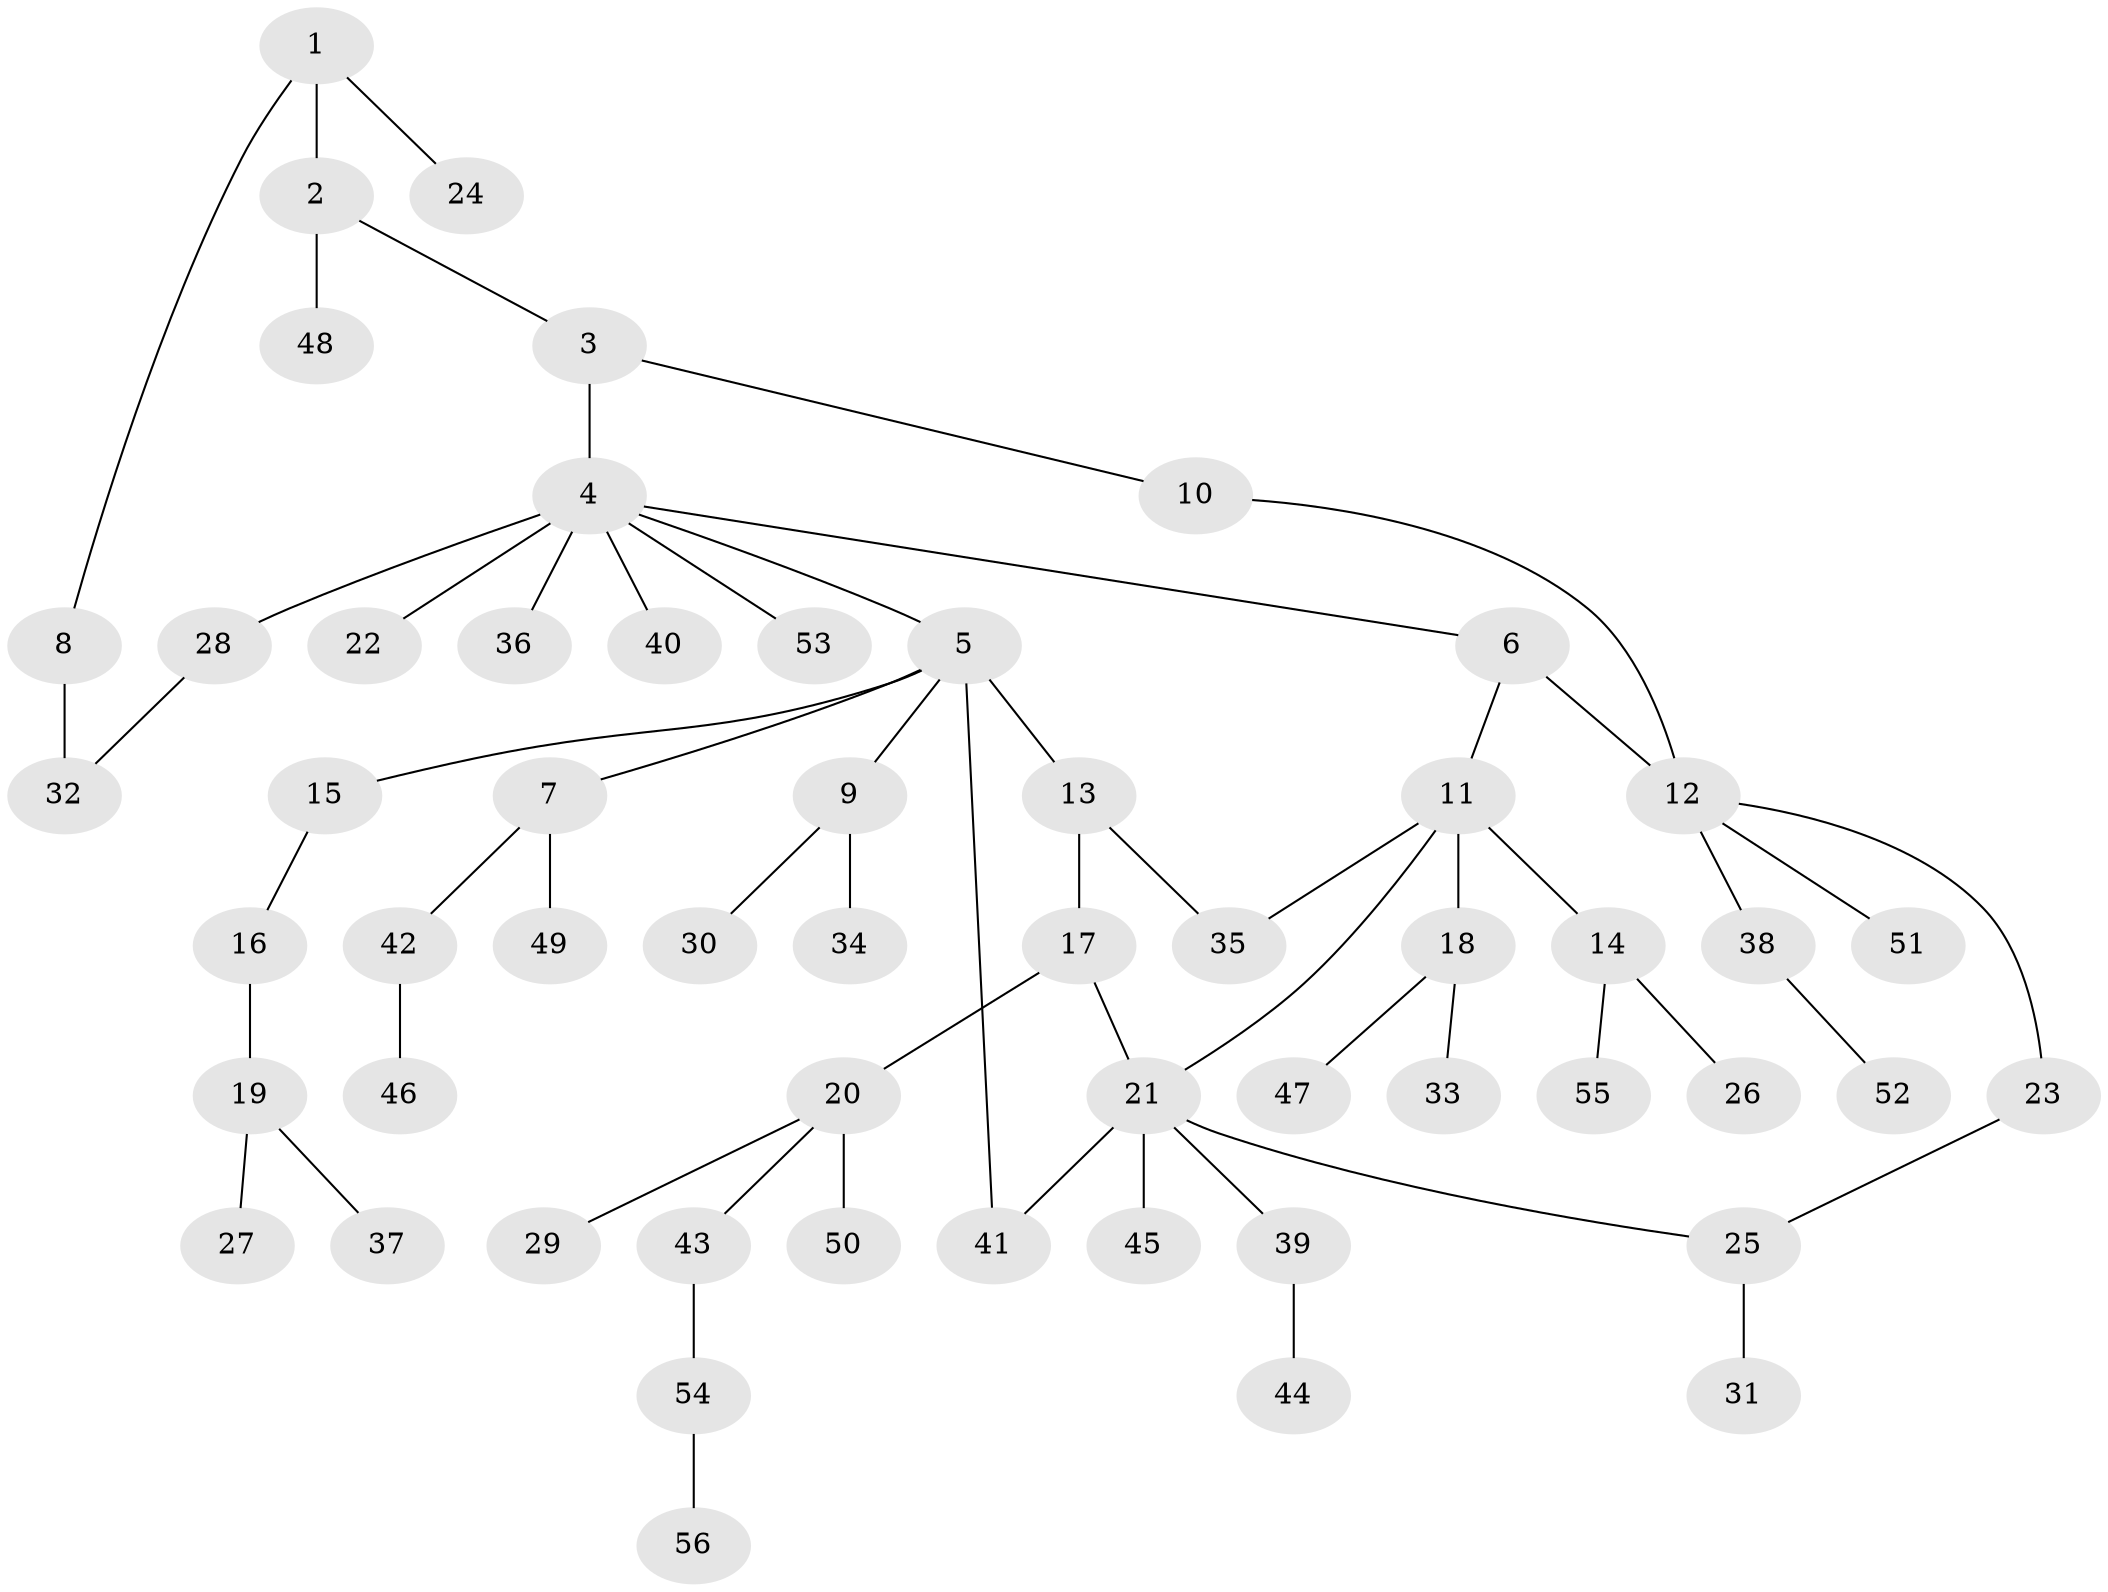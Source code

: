 // original degree distribution, {3: 0.1308411214953271, 4: 0.07476635514018691, 8: 0.009345794392523364, 7: 0.009345794392523364, 5: 0.028037383177570093, 2: 0.34579439252336447, 6: 0.009345794392523364, 1: 0.3925233644859813}
// Generated by graph-tools (version 1.1) at 2025/34/03/09/25 02:34:32]
// undirected, 56 vertices, 61 edges
graph export_dot {
graph [start="1"]
  node [color=gray90,style=filled];
  1;
  2;
  3;
  4;
  5;
  6;
  7;
  8;
  9;
  10;
  11;
  12;
  13;
  14;
  15;
  16;
  17;
  18;
  19;
  20;
  21;
  22;
  23;
  24;
  25;
  26;
  27;
  28;
  29;
  30;
  31;
  32;
  33;
  34;
  35;
  36;
  37;
  38;
  39;
  40;
  41;
  42;
  43;
  44;
  45;
  46;
  47;
  48;
  49;
  50;
  51;
  52;
  53;
  54;
  55;
  56;
  1 -- 2 [weight=1.0];
  1 -- 8 [weight=1.0];
  1 -- 24 [weight=1.0];
  2 -- 3 [weight=1.0];
  2 -- 48 [weight=1.0];
  3 -- 4 [weight=1.0];
  3 -- 10 [weight=1.0];
  4 -- 5 [weight=1.0];
  4 -- 6 [weight=1.0];
  4 -- 22 [weight=1.0];
  4 -- 28 [weight=1.0];
  4 -- 36 [weight=2.0];
  4 -- 40 [weight=1.0];
  4 -- 53 [weight=1.0];
  5 -- 7 [weight=1.0];
  5 -- 9 [weight=1.0];
  5 -- 13 [weight=1.0];
  5 -- 15 [weight=1.0];
  5 -- 41 [weight=1.0];
  6 -- 11 [weight=1.0];
  6 -- 12 [weight=2.0];
  7 -- 42 [weight=1.0];
  7 -- 49 [weight=1.0];
  8 -- 32 [weight=2.0];
  9 -- 30 [weight=1.0];
  9 -- 34 [weight=1.0];
  10 -- 12 [weight=1.0];
  11 -- 14 [weight=1.0];
  11 -- 18 [weight=1.0];
  11 -- 21 [weight=1.0];
  11 -- 35 [weight=1.0];
  12 -- 23 [weight=1.0];
  12 -- 38 [weight=1.0];
  12 -- 51 [weight=1.0];
  13 -- 17 [weight=2.0];
  13 -- 35 [weight=1.0];
  14 -- 26 [weight=1.0];
  14 -- 55 [weight=1.0];
  15 -- 16 [weight=1.0];
  16 -- 19 [weight=1.0];
  17 -- 20 [weight=1.0];
  17 -- 21 [weight=1.0];
  18 -- 33 [weight=1.0];
  18 -- 47 [weight=1.0];
  19 -- 27 [weight=1.0];
  19 -- 37 [weight=1.0];
  20 -- 29 [weight=1.0];
  20 -- 43 [weight=1.0];
  20 -- 50 [weight=2.0];
  21 -- 25 [weight=1.0];
  21 -- 39 [weight=1.0];
  21 -- 41 [weight=1.0];
  21 -- 45 [weight=1.0];
  23 -- 25 [weight=1.0];
  25 -- 31 [weight=2.0];
  28 -- 32 [weight=1.0];
  38 -- 52 [weight=1.0];
  39 -- 44 [weight=1.0];
  42 -- 46 [weight=1.0];
  43 -- 54 [weight=1.0];
  54 -- 56 [weight=1.0];
}
